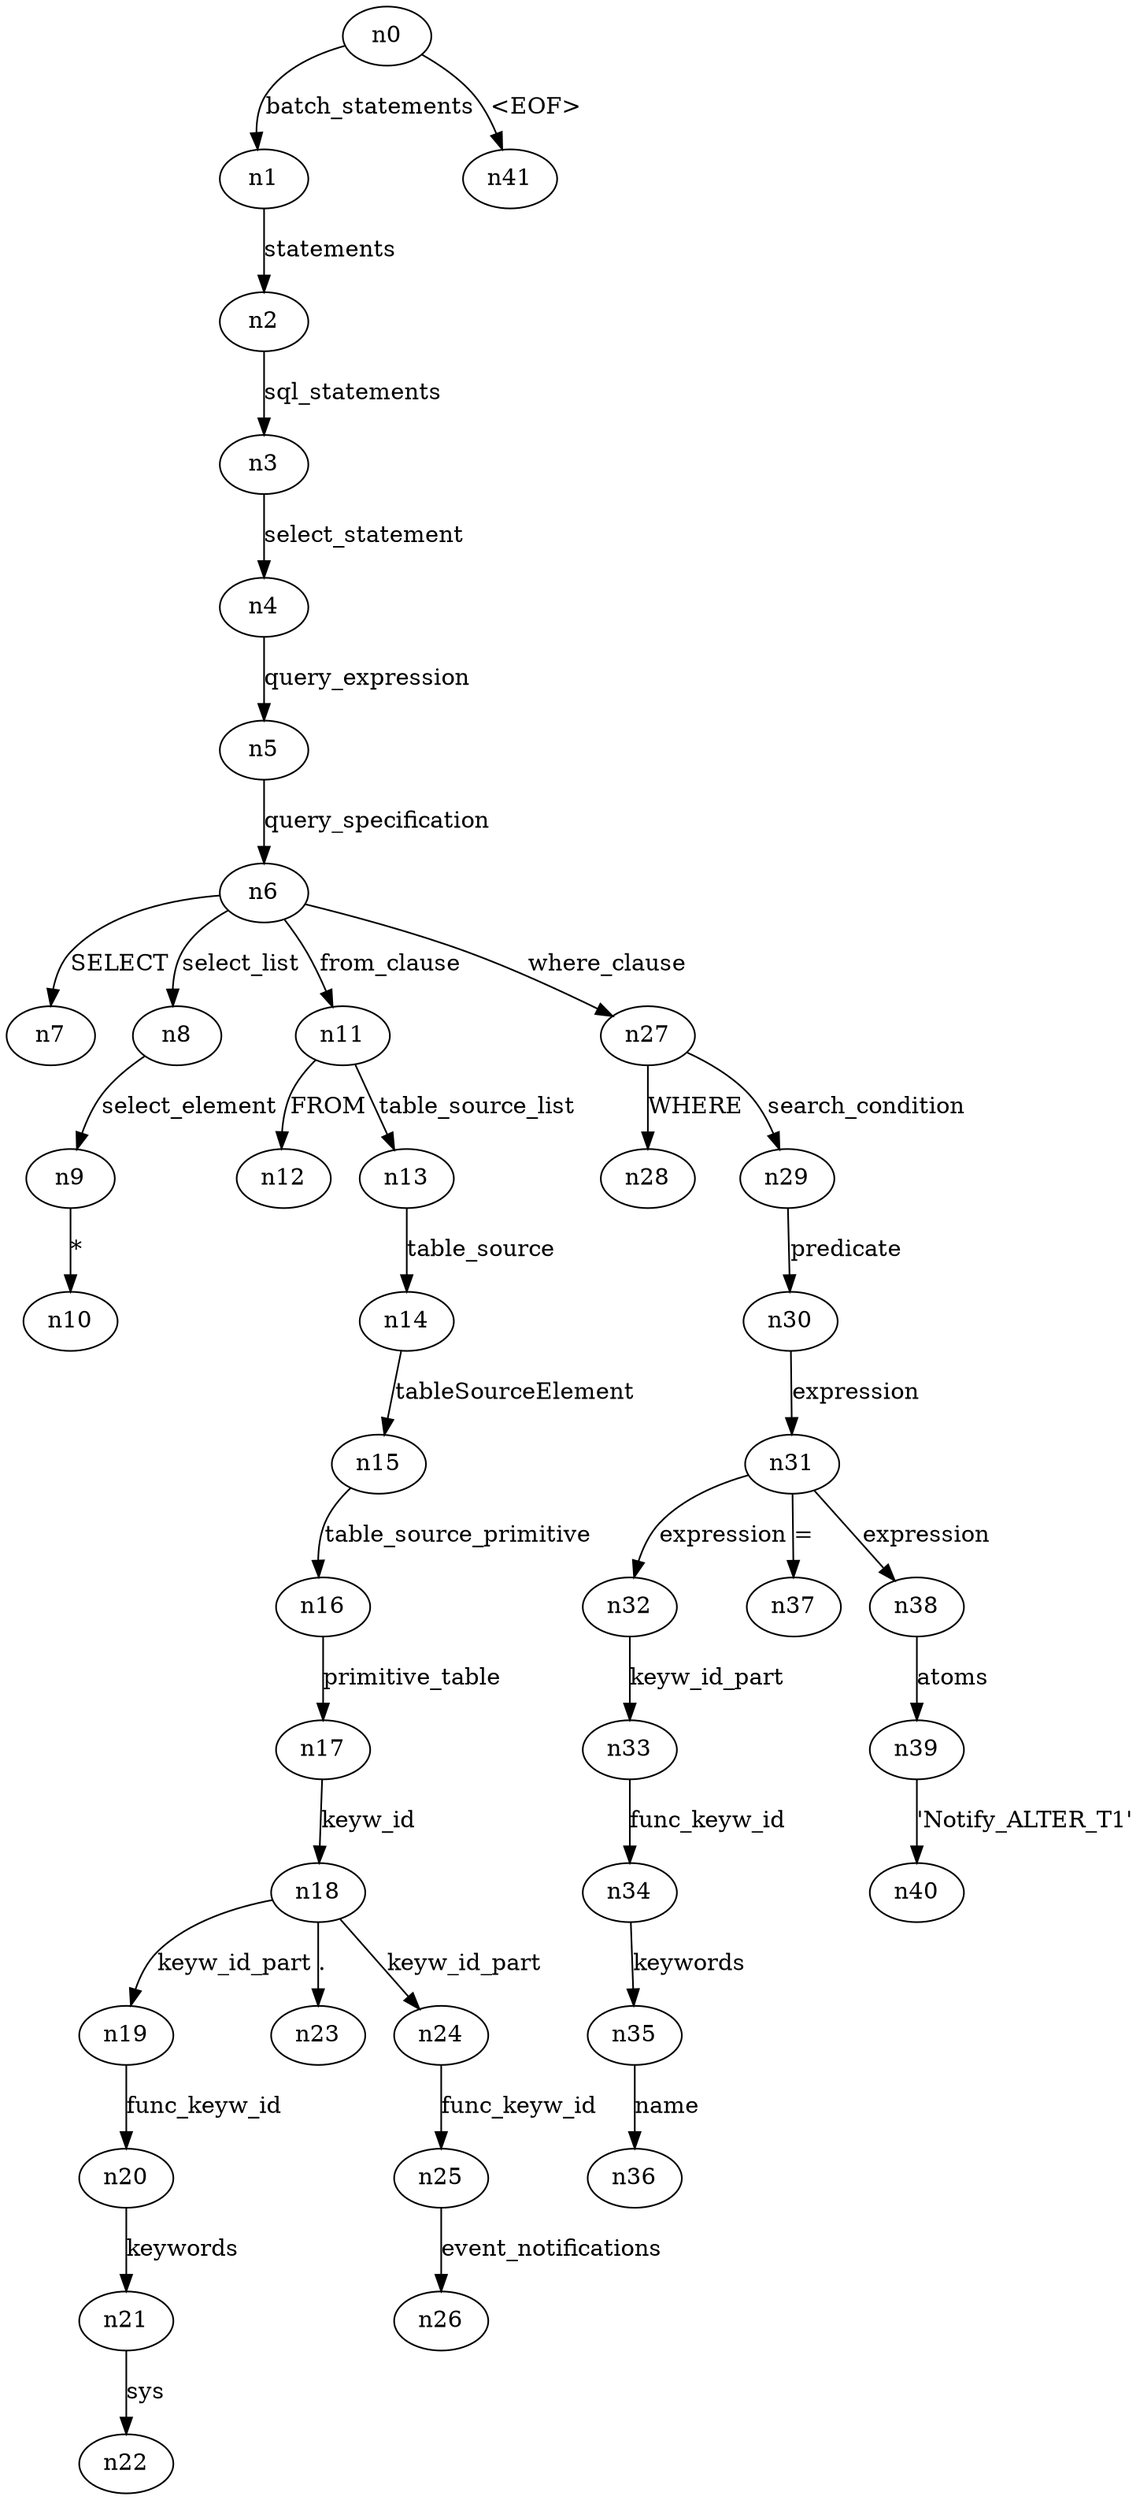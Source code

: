 digraph ParseTree {
  n0 -> n1 [label="batch_statements"];
  n1 -> n2 [label="statements"];
  n2 -> n3 [label="sql_statements"];
  n3 -> n4 [label="select_statement"];
  n4 -> n5 [label="query_expression"];
  n5 -> n6 [label="query_specification"];
  n6 -> n7 [label="SELECT"];
  n6 -> n8 [label="select_list"];
  n8 -> n9 [label="select_element"];
  n9 -> n10 [label="*"];
  n6 -> n11 [label="from_clause"];
  n11 -> n12 [label="FROM"];
  n11 -> n13 [label="table_source_list"];
  n13 -> n14 [label="table_source"];
  n14 -> n15 [label="tableSourceElement"];
  n15 -> n16 [label="table_source_primitive"];
  n16 -> n17 [label="primitive_table"];
  n17 -> n18 [label="keyw_id"];
  n18 -> n19 [label="keyw_id_part"];
  n19 -> n20 [label="func_keyw_id"];
  n20 -> n21 [label="keywords"];
  n21 -> n22 [label="sys"];
  n18 -> n23 [label="."];
  n18 -> n24 [label="keyw_id_part"];
  n24 -> n25 [label="func_keyw_id"];
  n25 -> n26 [label="event_notifications"];
  n6 -> n27 [label="where_clause"];
  n27 -> n28 [label="WHERE"];
  n27 -> n29 [label="search_condition"];
  n29 -> n30 [label="predicate"];
  n30 -> n31 [label="expression"];
  n31 -> n32 [label="expression"];
  n32 -> n33 [label="keyw_id_part"];
  n33 -> n34 [label="func_keyw_id"];
  n34 -> n35 [label="keywords"];
  n35 -> n36 [label="name"];
  n31 -> n37 [label="="];
  n31 -> n38 [label="expression"];
  n38 -> n39 [label="atoms"];
  n39 -> n40 [label="'Notify_ALTER_T1'"];
  n0 -> n41 [label="<EOF>"];
}